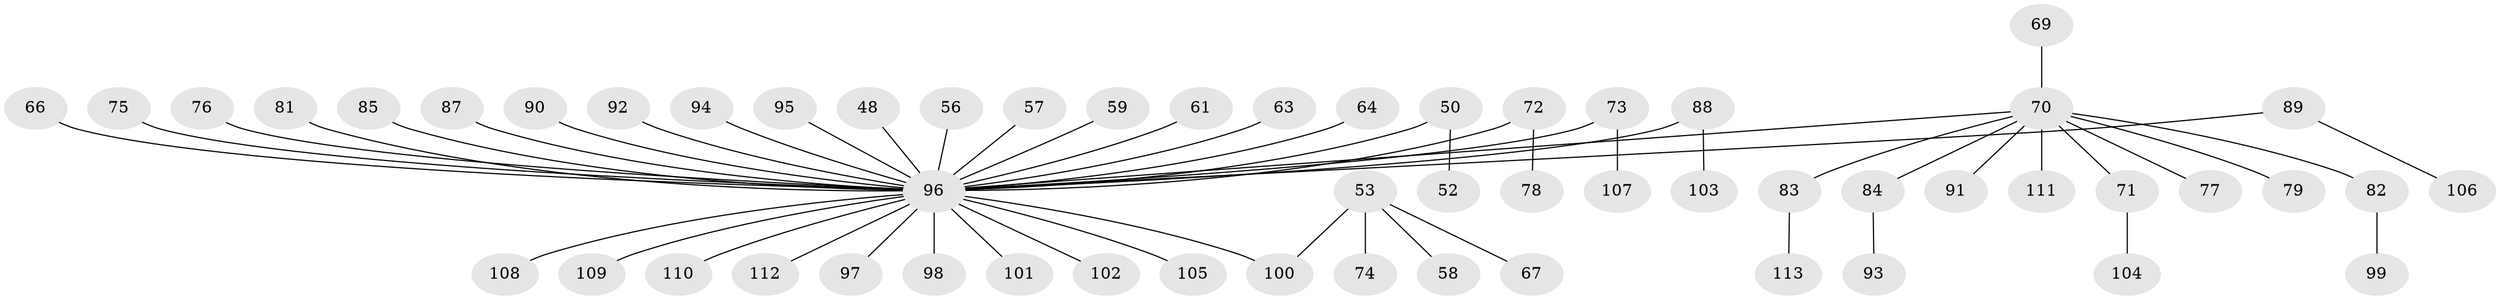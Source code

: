 // original degree distribution, {8: 0.008849557522123894, 7: 0.017699115044247787, 3: 0.08849557522123894, 4: 0.061946902654867256, 5: 0.04424778761061947, 2: 0.23008849557522124, 6: 0.008849557522123894, 1: 0.5398230088495575}
// Generated by graph-tools (version 1.1) at 2025/53/03/09/25 04:53:30]
// undirected, 56 vertices, 55 edges
graph export_dot {
graph [start="1"]
  node [color=gray90,style=filled];
  48;
  50;
  52;
  53;
  56;
  57;
  58;
  59;
  61;
  63;
  64;
  66;
  67;
  69;
  70 [super="+47+55"];
  71;
  72 [super="+34+49"];
  73;
  74;
  75;
  76;
  77;
  78;
  79;
  81;
  82;
  83;
  84 [super="+62"];
  85;
  87;
  88 [super="+33+54+60+86"];
  89;
  90;
  91;
  92;
  93;
  94;
  95;
  96 [super="+41+46+68+80"];
  97;
  98;
  99;
  100 [super="+43"];
  101;
  102;
  103;
  104;
  105;
  106;
  107;
  108;
  109;
  110;
  111;
  112;
  113;
  48 -- 96;
  50 -- 52;
  50 -- 96;
  53 -- 58;
  53 -- 67;
  53 -- 74;
  53 -- 100;
  56 -- 96;
  57 -- 96;
  59 -- 96;
  61 -- 96;
  63 -- 96;
  64 -- 96;
  66 -- 96;
  69 -- 70;
  70 -- 83;
  70 -- 71;
  70 -- 111;
  70 -- 77;
  70 -- 79;
  70 -- 82;
  70 -- 91;
  70 -- 84;
  70 -- 96;
  71 -- 104;
  72 -- 78;
  72 -- 96;
  73 -- 107;
  73 -- 96;
  75 -- 96;
  76 -- 96;
  81 -- 96;
  82 -- 99;
  83 -- 113;
  84 -- 93;
  85 -- 96;
  87 -- 96;
  88 -- 103;
  88 -- 96;
  89 -- 106;
  89 -- 96;
  90 -- 96;
  92 -- 96;
  94 -- 96;
  95 -- 96;
  96 -- 112;
  96 -- 97;
  96 -- 98;
  96 -- 100;
  96 -- 101;
  96 -- 102;
  96 -- 105;
  96 -- 108;
  96 -- 109;
  96 -- 110;
}
